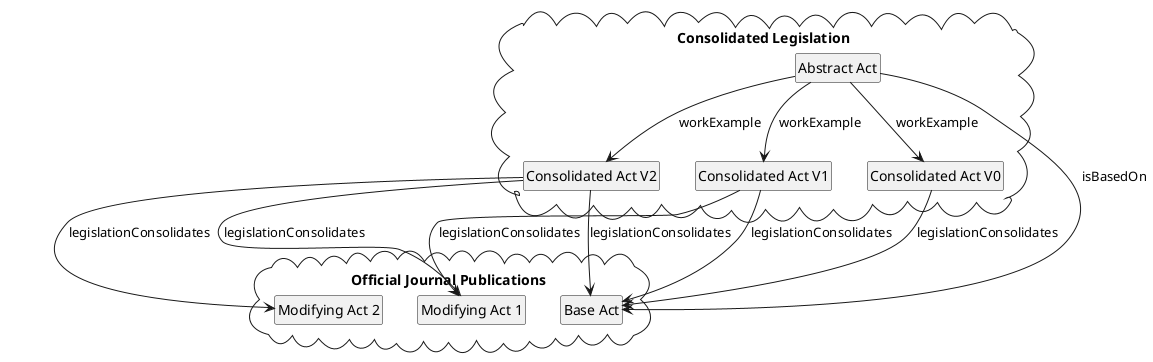 @startuml

	package "Official Journal Publications" <<Cloud>> {
		class "Base Act" {
		}
		class "Modifying Act 1" {
		}
		class "Modifying Act 2" {
		}
		"Base Act" -[hidden]> "Modifying Act 1"
		"Modifying Act 1" -[hidden]> "Modifying Act 2"
	}

	package "Consolidated Legislation" <<Cloud>> {
	class "Abstract Act" {
	}
	"Abstract Act" --> "Consolidated Act V1" : workExample
	"Abstract Act" --> "Consolidated Act V2" : workExample
	"Abstract Act" --> "Consolidated Act V0" : workExample
	"Abstract Act" --> "Base Act" : isBasedOn

	together {
		class "Consolidated Act V0" {
		}
	}
	"Consolidated Act V0" --> "Base Act" : legislationConsolidates

	together {
		class "Consolidated Act V1" {
		}
	}
	"Consolidated Act V1" --> "Base Act" : legislationConsolidates
	"Consolidated Act V1" --> "Modifying Act 1" : legislationConsolidates

	together {
		class "Consolidated Act V2" {
		}
	}
	"Consolidated Act V2" --> "Base Act" : legislationConsolidates
	"Consolidated Act V2" --> "Modifying Act 1" : legislationConsolidates
	"Consolidated Act V2" --> "Modifying Act 2" : legislationConsolidates

	"Consolidated Act V0" -[hidden]> "Consolidated Act V1"
	"Consolidated Act V1" -[hidden]> "Consolidated Act V2"
	
	}

hide circle
hide empty members
@enduml